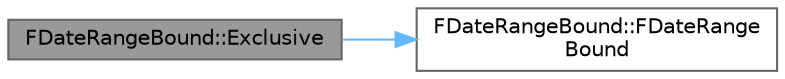 digraph "FDateRangeBound::Exclusive"
{
 // INTERACTIVE_SVG=YES
 // LATEX_PDF_SIZE
  bgcolor="transparent";
  edge [fontname=Helvetica,fontsize=10,labelfontname=Helvetica,labelfontsize=10];
  node [fontname=Helvetica,fontsize=10,shape=box,height=0.2,width=0.4];
  rankdir="LR";
  Node1 [id="Node000001",label="FDateRangeBound::Exclusive",height=0.2,width=0.4,color="gray40", fillcolor="grey60", style="filled", fontcolor="black",tooltip=" "];
  Node1 -> Node2 [id="edge1_Node000001_Node000002",color="steelblue1",style="solid",tooltip=" "];
  Node2 [id="Node000002",label="FDateRangeBound::FDateRange\lBound",height=0.2,width=0.4,color="grey40", fillcolor="white", style="filled",URL="$d9/d89/structFDateRangeBound.html#a12cee10f6247918580f108280fbca284",tooltip=" "];
}
